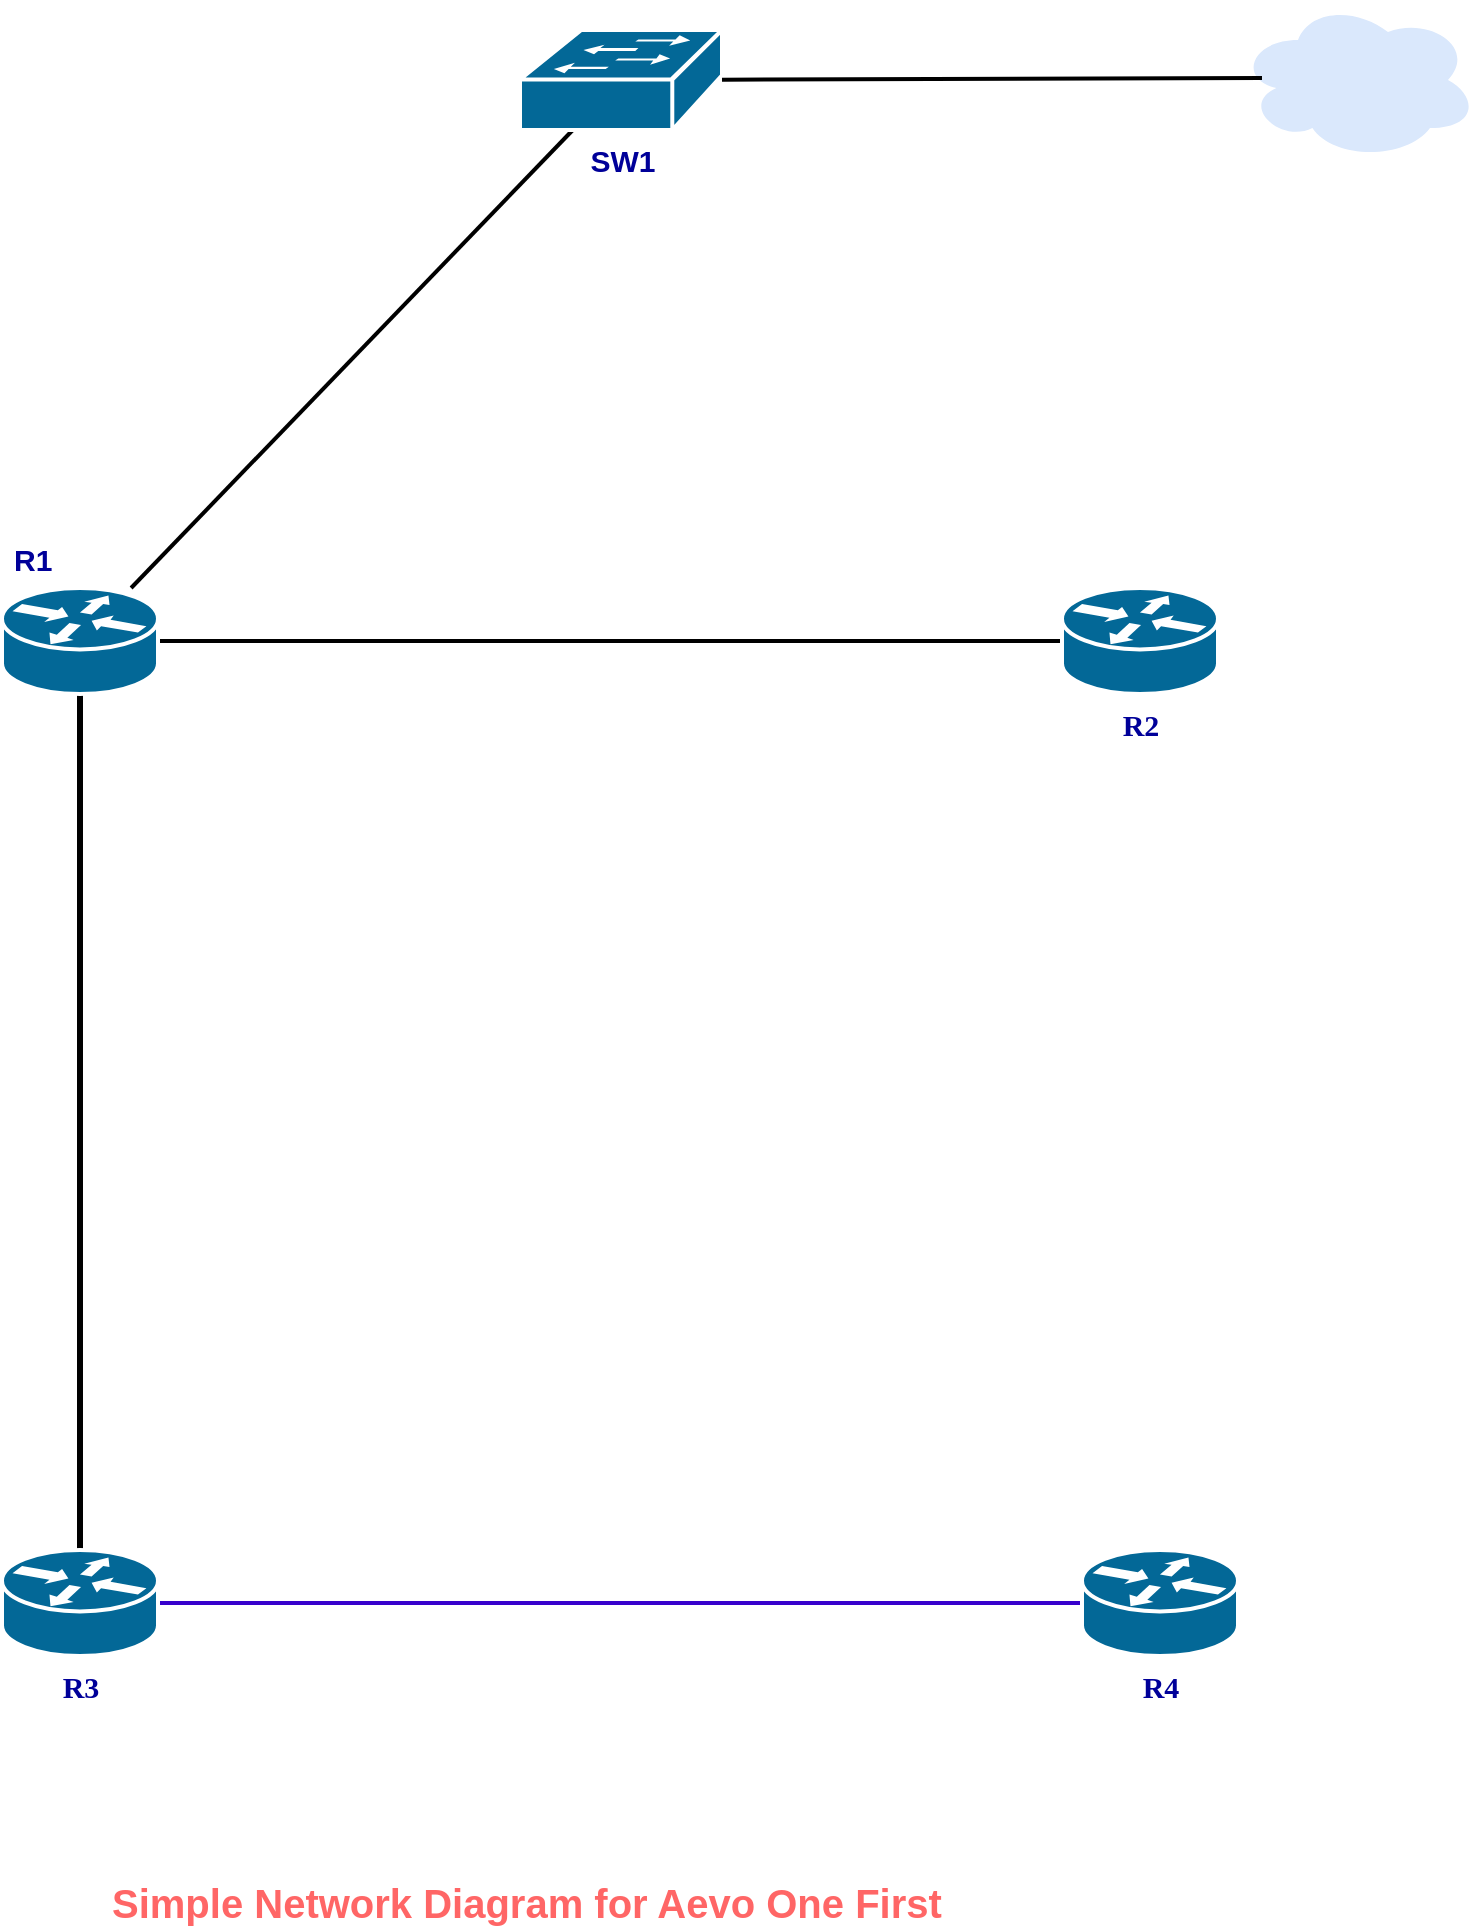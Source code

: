 <mxfile version="17.1.3" type="github">
  <diagram name="Page-1" id="c37626ed-c26b-45fb-9056-f9ebc6bb27b6">
    <mxGraphModel dx="1973" dy="1881" grid="1" gridSize="10" guides="1" tooltips="1" connect="1" arrows="1" fold="1" page="1" pageScale="1" pageWidth="1100" pageHeight="850" background="none" math="0" shadow="0">
      <root>
        <mxCell id="0" />
        <mxCell id="1" parent="0" />
        <mxCell id="pESvZ6Q5EJ6slPtmutQh-8" value="" style="ellipse;shape=cloud;whiteSpace=wrap;html=1;verticalAlign=top;fillColor=#dae8fc;strokeColor=none;sketch=0;dashed=0;strokeWidth=2;" vertex="1" parent="1">
          <mxGeometry x="808" y="105" width="120" height="80" as="geometry" />
        </mxCell>
        <mxCell id="1c7a67bf8fd3230f-49" style="edgeStyle=none;html=1;labelBackgroundColor=none;startFill=0;endArrow=none;endFill=0;strokeWidth=2;fontFamily=Verdana;fontSize=15;exitX=0;exitY=0.5;exitDx=0;exitDy=0;exitPerimeter=0;fontStyle=1;fontColor=#000099;" parent="1" source="pESvZ6Q5EJ6slPtmutQh-1" target="1c7a67bf8fd3230f-46" edge="1">
          <mxGeometry relative="1" as="geometry">
            <mxPoint x="1020" y="515.092" as="sourcePoint" />
          </mxGeometry>
        </mxCell>
        <mxCell id="1c7a67bf8fd3230f-55" style="edgeStyle=none;html=1;labelBackgroundColor=none;startFill=0;endArrow=none;endFill=0;strokeWidth=2;fontFamily=Verdana;fontSize=15;fontStyle=1;fontColor=#000099;" parent="1" source="1c7a67bf8fd3230f-46" target="pESvZ6Q5EJ6slPtmutQh-7" edge="1">
          <mxGeometry relative="1" as="geometry">
            <mxPoint x="440" y="170" as="targetPoint" />
          </mxGeometry>
        </mxCell>
        <mxCell id="pESvZ6Q5EJ6slPtmutQh-4" value="" style="rounded=0;orthogonalLoop=1;jettySize=auto;html=1;endArrow=none;endFill=0;strokeWidth=3;fontSize=15;fontStyle=1;fontColor=#000099;" edge="1" parent="1" source="1c7a67bf8fd3230f-46" target="pESvZ6Q5EJ6slPtmutQh-3">
          <mxGeometry relative="1" as="geometry" />
        </mxCell>
        <mxCell id="1c7a67bf8fd3230f-46" value="" style="shape=mxgraph.cisco.routers.router;html=1;dashed=0;fillColor=#036897;strokeColor=#ffffff;strokeWidth=2;verticalLabelPosition=bottom;verticalAlign=top;rounded=0;shadow=0;comic=0;fontFamily=Verdana;fontSize=15;fontStyle=1;fontColor=#000099;" parent="1" vertex="1">
          <mxGeometry x="190" y="399" width="78" height="53" as="geometry" />
        </mxCell>
        <mxCell id="pESvZ6Q5EJ6slPtmutQh-1" value="R2" style="shape=mxgraph.cisco.routers.router;html=1;dashed=0;fillColor=#036897;strokeColor=#ffffff;strokeWidth=2;verticalLabelPosition=bottom;verticalAlign=top;rounded=0;shadow=0;comic=0;fontFamily=Verdana;fontSize=15;fontStyle=1;fontColor=#000099;" vertex="1" parent="1">
          <mxGeometry x="720" y="399" width="78" height="53" as="geometry" />
        </mxCell>
        <mxCell id="pESvZ6Q5EJ6slPtmutQh-6" value="" style="rounded=0;orthogonalLoop=1;jettySize=auto;html=1;endArrow=none;endFill=0;strokeWidth=2;fillColor=#6a00ff;strokeColor=#3700CC;fontSize=15;fontStyle=1;fontColor=#000099;" edge="1" parent="1" source="pESvZ6Q5EJ6slPtmutQh-3" target="pESvZ6Q5EJ6slPtmutQh-5">
          <mxGeometry relative="1" as="geometry" />
        </mxCell>
        <mxCell id="pESvZ6Q5EJ6slPtmutQh-3" value="R3" style="shape=mxgraph.cisco.routers.router;html=1;dashed=0;fillColor=#036897;strokeColor=#ffffff;strokeWidth=2;verticalLabelPosition=bottom;verticalAlign=top;rounded=0;shadow=0;comic=0;fontFamily=Verdana;fontSize=15;fontStyle=1;fontColor=#000099;" vertex="1" parent="1">
          <mxGeometry x="190" y="880" width="78" height="53" as="geometry" />
        </mxCell>
        <mxCell id="pESvZ6Q5EJ6slPtmutQh-5" value="R4" style="shape=mxgraph.cisco.routers.router;html=1;dashed=0;fillColor=#036897;strokeColor=#ffffff;strokeWidth=2;verticalLabelPosition=bottom;verticalAlign=top;rounded=0;shadow=0;comic=0;fontFamily=Verdana;fontSize=15;fontStyle=1;fontColor=#000099;" vertex="1" parent="1">
          <mxGeometry x="730" y="880" width="78" height="53" as="geometry" />
        </mxCell>
        <mxCell id="pESvZ6Q5EJ6slPtmutQh-7" value="SW1" style="shape=mxgraph.cisco.switches.workgroup_switch;sketch=0;html=1;pointerEvents=1;dashed=0;fillColor=#036897;strokeColor=#ffffff;strokeWidth=2;verticalLabelPosition=bottom;verticalAlign=top;align=center;outlineConnect=0;fontFamily=Helvetica;fontSize=15;fontColor=#000099;fontStyle=1" vertex="1" parent="1">
          <mxGeometry x="449" y="120" width="101" height="50" as="geometry" />
        </mxCell>
        <mxCell id="pESvZ6Q5EJ6slPtmutQh-9" value="" style="edgeStyle=none;rounded=0;orthogonalLoop=1;jettySize=auto;html=1;endArrow=none;endFill=0;strokeWidth=2;entryX=0.1;entryY=0.488;entryDx=0;entryDy=0;entryPerimeter=0;fontSize=15;fontStyle=1;fontColor=#000099;" edge="1" parent="1" source="pESvZ6Q5EJ6slPtmutQh-7" target="pESvZ6Q5EJ6slPtmutQh-8">
          <mxGeometry relative="1" as="geometry" />
        </mxCell>
        <mxCell id="pESvZ6Q5EJ6slPtmutQh-11" value="Simple Network Diagram for Aevo One First" style="text;strokeColor=none;fillColor=none;align=left;verticalAlign=middle;spacingLeft=4;spacingRight=4;overflow=hidden;points=[[0,0.5],[1,0.5]];portConstraint=eastwest;rotatable=0;fontStyle=1;fontSize=20;fontFamily=Helvetica;fontColor=#FF6666;" vertex="1" parent="1">
          <mxGeometry x="239" y="1040" width="481" height="30" as="geometry" />
        </mxCell>
        <mxCell id="pESvZ6Q5EJ6slPtmutQh-13" value="R1" style="text;strokeColor=none;fillColor=none;align=left;verticalAlign=middle;spacingLeft=4;spacingRight=4;overflow=hidden;points=[[0,0.5],[1,0.5]];portConstraint=eastwest;rotatable=0;fontSize=15;fontStyle=1;fontColor=#000099;" vertex="1" parent="1">
          <mxGeometry x="190" y="369" width="80" height="30" as="geometry" />
        </mxCell>
      </root>
    </mxGraphModel>
  </diagram>
</mxfile>
